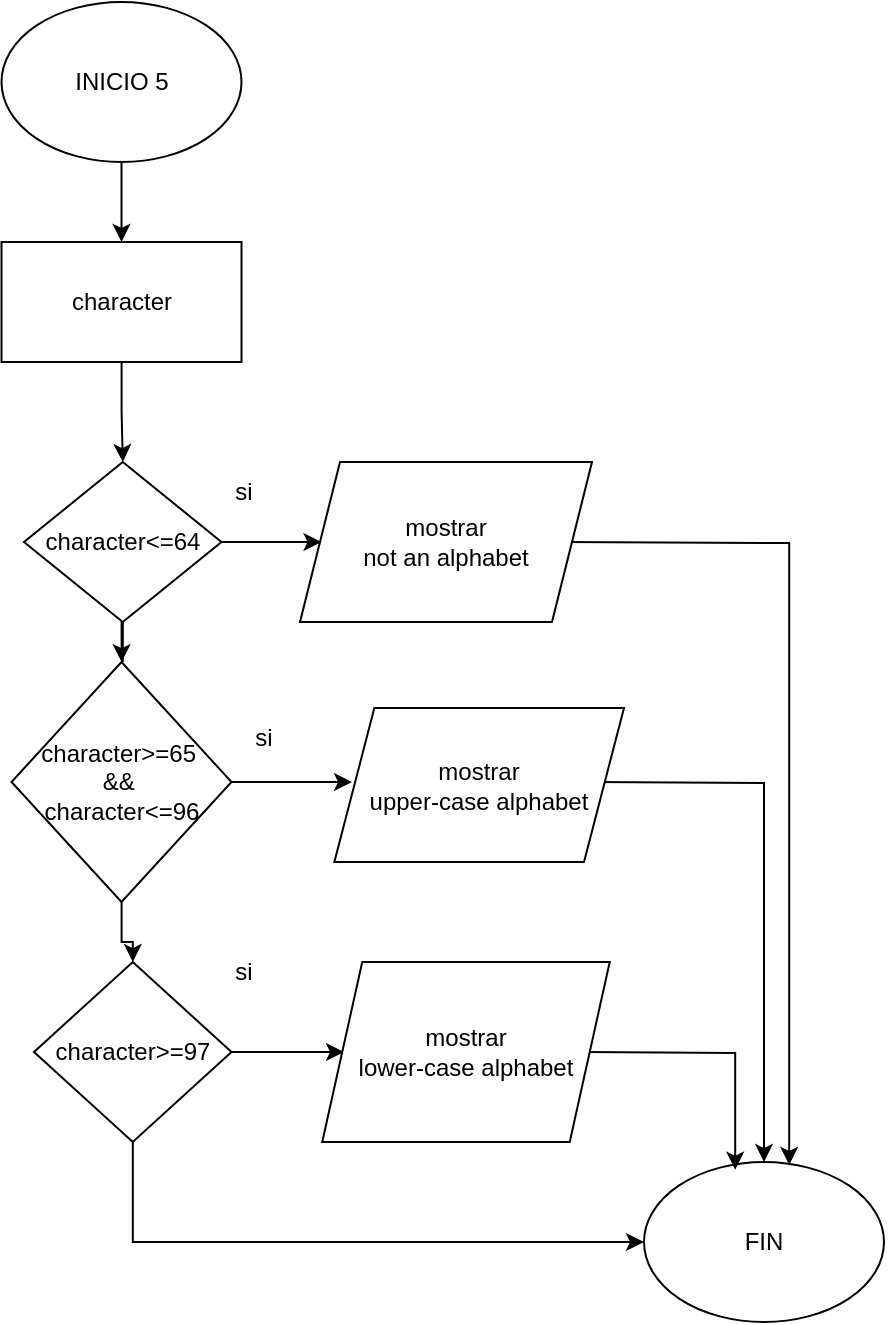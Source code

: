 <mxfile version="24.4.0" type="github">
  <diagram name="Página-1" id="0MmB-SCsXwrWAI47XeYQ">
    <mxGraphModel dx="781" dy="-1426" grid="1" gridSize="10" guides="1" tooltips="1" connect="1" arrows="1" fold="1" page="1" pageScale="1" pageWidth="827" pageHeight="1169" math="0" shadow="0">
      <root>
        <mxCell id="0" />
        <mxCell id="1" parent="0" />
        <mxCell id="U4vXRlTNCmxPkkZRlzD1-1" value="" style="edgeStyle=orthogonalEdgeStyle;rounded=0;orthogonalLoop=1;jettySize=auto;html=1;" edge="1" parent="1" source="U4vXRlTNCmxPkkZRlzD1-2" target="U4vXRlTNCmxPkkZRlzD1-4">
          <mxGeometry relative="1" as="geometry" />
        </mxCell>
        <mxCell id="U4vXRlTNCmxPkkZRlzD1-2" value="INICIO 5" style="ellipse;whiteSpace=wrap;html=1;" vertex="1" parent="1">
          <mxGeometry x="268.75" y="2530" width="120" height="80" as="geometry" />
        </mxCell>
        <mxCell id="U4vXRlTNCmxPkkZRlzD1-3" value="" style="edgeStyle=orthogonalEdgeStyle;rounded=0;orthogonalLoop=1;jettySize=auto;html=1;" edge="1" parent="1" source="U4vXRlTNCmxPkkZRlzD1-4" target="U4vXRlTNCmxPkkZRlzD1-7">
          <mxGeometry relative="1" as="geometry" />
        </mxCell>
        <mxCell id="U4vXRlTNCmxPkkZRlzD1-4" value="character" style="whiteSpace=wrap;html=1;" vertex="1" parent="1">
          <mxGeometry x="268.75" y="2650" width="120" height="60" as="geometry" />
        </mxCell>
        <mxCell id="U4vXRlTNCmxPkkZRlzD1-5" value="" style="edgeStyle=orthogonalEdgeStyle;rounded=0;orthogonalLoop=1;jettySize=auto;html=1;" edge="1" parent="1" source="U4vXRlTNCmxPkkZRlzD1-7" target="U4vXRlTNCmxPkkZRlzD1-10">
          <mxGeometry relative="1" as="geometry" />
        </mxCell>
        <mxCell id="U4vXRlTNCmxPkkZRlzD1-6" value="" style="edgeStyle=orthogonalEdgeStyle;rounded=0;orthogonalLoop=1;jettySize=auto;html=1;" edge="1" parent="1" source="U4vXRlTNCmxPkkZRlzD1-7">
          <mxGeometry relative="1" as="geometry">
            <mxPoint x="428.75" y="2800" as="targetPoint" />
          </mxGeometry>
        </mxCell>
        <mxCell id="U4vXRlTNCmxPkkZRlzD1-7" value="character&amp;lt;=64" style="rhombus;whiteSpace=wrap;html=1;" vertex="1" parent="1">
          <mxGeometry x="280" y="2760" width="98.75" height="80" as="geometry" />
        </mxCell>
        <mxCell id="U4vXRlTNCmxPkkZRlzD1-8" value="" style="edgeStyle=orthogonalEdgeStyle;rounded=0;orthogonalLoop=1;jettySize=auto;html=1;" edge="1" parent="1" source="U4vXRlTNCmxPkkZRlzD1-10" target="U4vXRlTNCmxPkkZRlzD1-13">
          <mxGeometry relative="1" as="geometry" />
        </mxCell>
        <mxCell id="U4vXRlTNCmxPkkZRlzD1-9" value="" style="edgeStyle=orthogonalEdgeStyle;rounded=0;orthogonalLoop=1;jettySize=auto;html=1;" edge="1" parent="1" source="U4vXRlTNCmxPkkZRlzD1-10">
          <mxGeometry relative="1" as="geometry">
            <mxPoint x="444.0" y="2920" as="targetPoint" />
          </mxGeometry>
        </mxCell>
        <mxCell id="U4vXRlTNCmxPkkZRlzD1-10" value="character&amp;gt;=65&amp;nbsp;&lt;div&gt;&amp;amp;&amp;amp;&amp;nbsp;&lt;/div&gt;&lt;div&gt;character&amp;lt;=96&lt;/div&gt;" style="rhombus;whiteSpace=wrap;html=1;" vertex="1" parent="1">
          <mxGeometry x="273.75" y="2860" width="110" height="120" as="geometry" />
        </mxCell>
        <mxCell id="U4vXRlTNCmxPkkZRlzD1-11" value="" style="edgeStyle=orthogonalEdgeStyle;rounded=0;orthogonalLoop=1;jettySize=auto;html=1;" edge="1" parent="1" source="U4vXRlTNCmxPkkZRlzD1-13">
          <mxGeometry relative="1" as="geometry">
            <mxPoint x="440" y="3055" as="targetPoint" />
          </mxGeometry>
        </mxCell>
        <mxCell id="U4vXRlTNCmxPkkZRlzD1-12" style="edgeStyle=orthogonalEdgeStyle;rounded=0;orthogonalLoop=1;jettySize=auto;html=1;" edge="1" parent="1" source="U4vXRlTNCmxPkkZRlzD1-13" target="U4vXRlTNCmxPkkZRlzD1-18">
          <mxGeometry relative="1" as="geometry">
            <mxPoint x="335.331" y="3170" as="targetPoint" />
            <Array as="points">
              <mxPoint x="335" y="3150" />
            </Array>
          </mxGeometry>
        </mxCell>
        <mxCell id="U4vXRlTNCmxPkkZRlzD1-13" value="character&amp;gt;=97" style="rhombus;whiteSpace=wrap;html=1;" vertex="1" parent="1">
          <mxGeometry x="285" y="3010" width="98.75" height="90" as="geometry" />
        </mxCell>
        <mxCell id="U4vXRlTNCmxPkkZRlzD1-14" style="edgeStyle=orthogonalEdgeStyle;rounded=0;orthogonalLoop=1;jettySize=auto;html=1;" edge="1" parent="1" target="U4vXRlTNCmxPkkZRlzD1-18">
          <mxGeometry relative="1" as="geometry">
            <mxPoint x="564" y="2920" as="sourcePoint" />
          </mxGeometry>
        </mxCell>
        <mxCell id="U4vXRlTNCmxPkkZRlzD1-15" value="si" style="text;html=1;align=center;verticalAlign=middle;whiteSpace=wrap;rounded=0;" vertex="1" parent="1">
          <mxGeometry x="360" y="2760" width="60" height="30" as="geometry" />
        </mxCell>
        <mxCell id="U4vXRlTNCmxPkkZRlzD1-16" value="si" style="text;html=1;align=center;verticalAlign=middle;whiteSpace=wrap;rounded=0;" vertex="1" parent="1">
          <mxGeometry x="370" y="2883" width="60" height="30" as="geometry" />
        </mxCell>
        <mxCell id="U4vXRlTNCmxPkkZRlzD1-17" value="si" style="text;html=1;align=center;verticalAlign=middle;whiteSpace=wrap;rounded=0;" vertex="1" parent="1">
          <mxGeometry x="360" y="3000" width="60" height="30" as="geometry" />
        </mxCell>
        <mxCell id="U4vXRlTNCmxPkkZRlzD1-18" value="FIN" style="ellipse;whiteSpace=wrap;html=1;" vertex="1" parent="1">
          <mxGeometry x="590" y="3110" width="120" height="80" as="geometry" />
        </mxCell>
        <mxCell id="U4vXRlTNCmxPkkZRlzD1-19" style="edgeStyle=orthogonalEdgeStyle;rounded=0;orthogonalLoop=1;jettySize=auto;html=1;entryX=0.605;entryY=0.018;entryDx=0;entryDy=0;entryPerimeter=0;" edge="1" parent="1" target="U4vXRlTNCmxPkkZRlzD1-18">
          <mxGeometry relative="1" as="geometry">
            <mxPoint x="548.75" y="2800" as="sourcePoint" />
          </mxGeometry>
        </mxCell>
        <mxCell id="U4vXRlTNCmxPkkZRlzD1-20" style="edgeStyle=orthogonalEdgeStyle;rounded=0;orthogonalLoop=1;jettySize=auto;html=1;entryX=0.38;entryY=0.048;entryDx=0;entryDy=0;entryPerimeter=0;" edge="1" parent="1" target="U4vXRlTNCmxPkkZRlzD1-18">
          <mxGeometry relative="1" as="geometry">
            <mxPoint x="560" y="3055" as="sourcePoint" />
          </mxGeometry>
        </mxCell>
        <mxCell id="U4vXRlTNCmxPkkZRlzD1-21" value="mostrar&lt;div&gt;not an alphabet&lt;br&gt;&lt;/div&gt;" style="shape=parallelogram;perimeter=parallelogramPerimeter;whiteSpace=wrap;html=1;fixedSize=1;" vertex="1" parent="1">
          <mxGeometry x="418" y="2760" width="146" height="80" as="geometry" />
        </mxCell>
        <mxCell id="U4vXRlTNCmxPkkZRlzD1-22" value="mostrar&lt;div&gt;upper-case alphabet&lt;br&gt;&lt;/div&gt;" style="shape=parallelogram;perimeter=parallelogramPerimeter;whiteSpace=wrap;html=1;fixedSize=1;" vertex="1" parent="1">
          <mxGeometry x="435.18" y="2883" width="144.82" height="77" as="geometry" />
        </mxCell>
        <mxCell id="U4vXRlTNCmxPkkZRlzD1-23" value="mostrar&lt;div&gt;lower-case alphabet&lt;br&gt;&lt;/div&gt;" style="shape=parallelogram;perimeter=parallelogramPerimeter;whiteSpace=wrap;html=1;fixedSize=1;" vertex="1" parent="1">
          <mxGeometry x="429.12" y="3010" width="143.75" height="90" as="geometry" />
        </mxCell>
      </root>
    </mxGraphModel>
  </diagram>
</mxfile>
